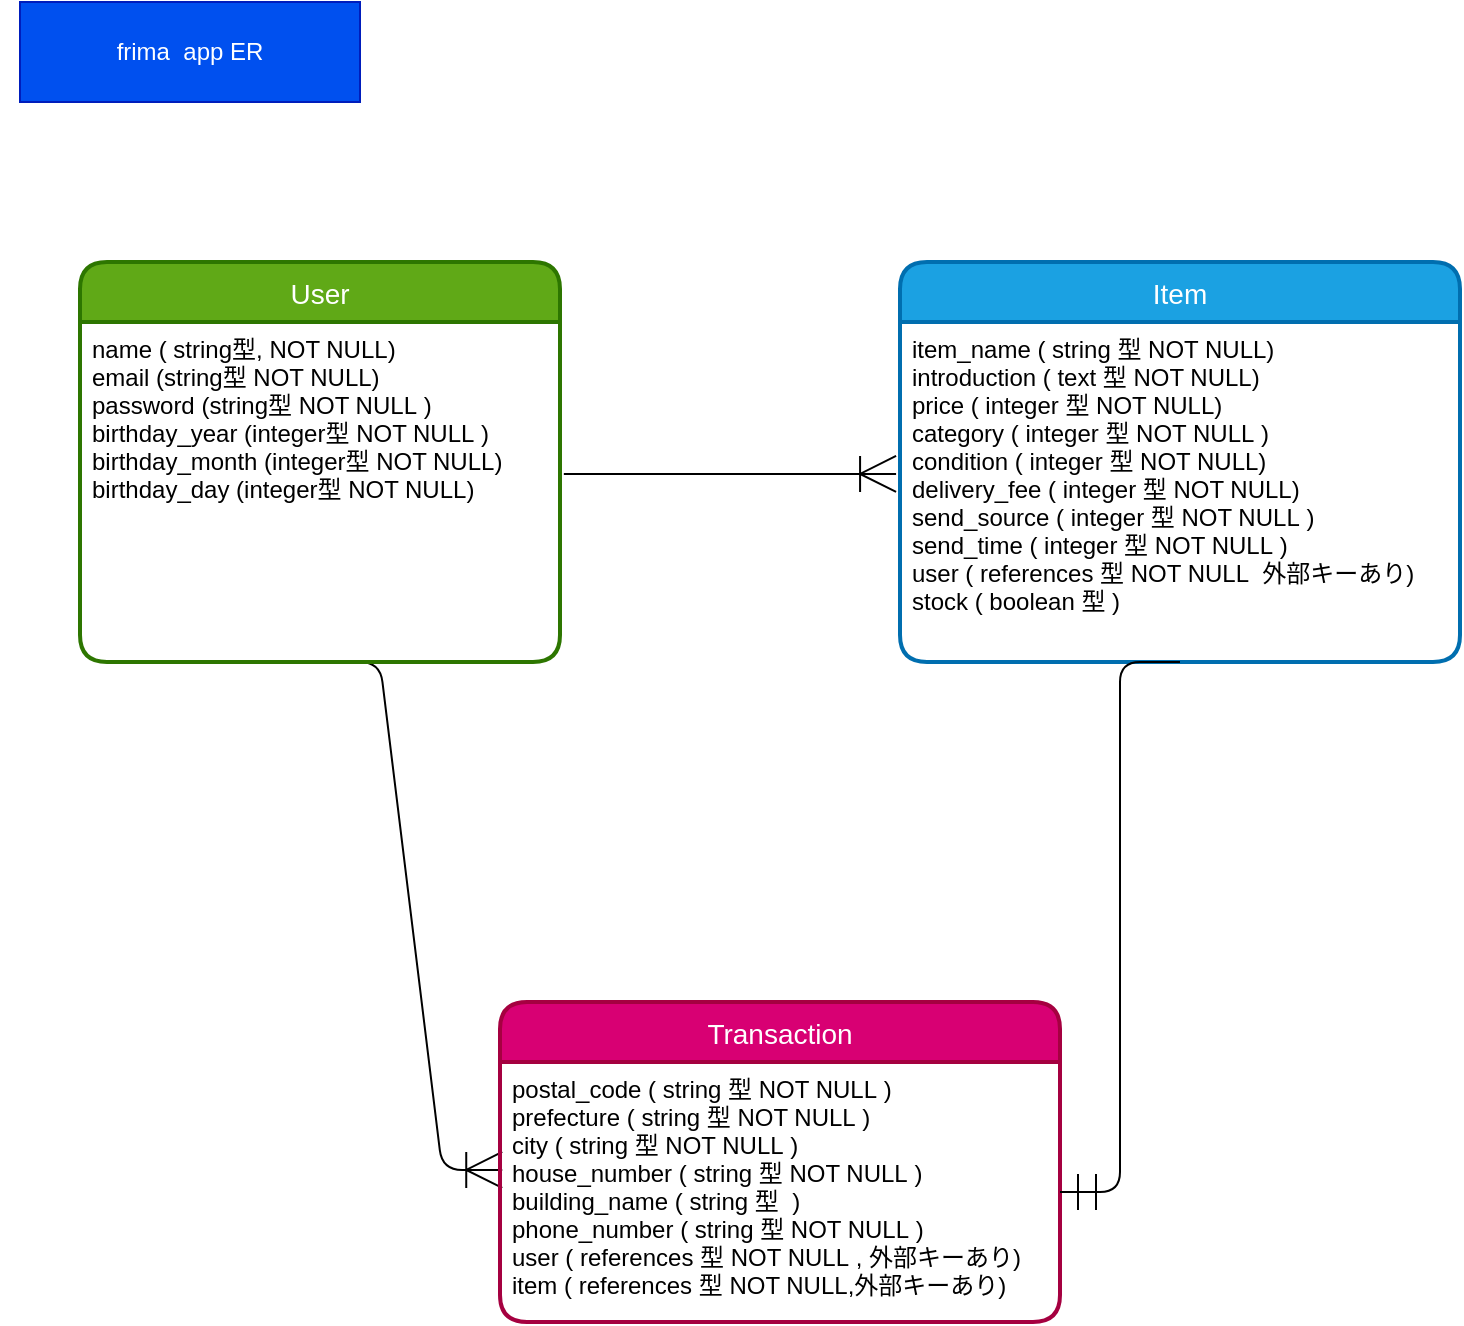 <mxfile version="13.6.5">
    <diagram id="UFvXh-s-xjHBrPr4BVxm" name="ページ1">
        <mxGraphModel dx="1046" dy="900" grid="1" gridSize="10" guides="1" tooltips="1" connect="1" arrows="1" fold="1" page="1" pageScale="1" pageWidth="827" pageHeight="1169" math="0" shadow="0">
            <root>
                <mxCell id="0"/>
                <mxCell id="1" parent="0"/>
                <mxCell id="2" value="" style="whiteSpace=wrap;html=1;fillColor=none;strokeColor=none;" parent="1" vertex="1">
                    <mxGeometry x="30" y="40" width="250" height="120" as="geometry"/>
                </mxCell>
                <mxCell id="27" value="Item" style="swimlane;childLayout=stackLayout;horizontal=1;startSize=30;horizontalStack=0;rounded=1;fontSize=14;fontStyle=0;strokeWidth=2;resizeParent=0;resizeLast=1;shadow=0;dashed=0;align=center;fillColor=#1ba1e2;strokeColor=#006EAF;fontColor=#ffffff;" parent="1" vertex="1">
                    <mxGeometry x="480" y="160" width="280" height="200" as="geometry"/>
                </mxCell>
                <mxCell id="28" value="item_name ( string 型 NOT NULL)&#10;introduction ( text 型 NOT NULL)&#10;price ( integer 型 NOT NULL)&#10;category ( integer 型 NOT NULL )&#10;condition ( integer 型 NOT NULL)&#10;delivery_fee ( integer 型 NOT NULL) &#10;send_source ( integer 型 NOT NULL )&#10;send_time ( integer 型 NOT NULL )&#10;user ( references 型 NOT NULL  外部キーあり)&#10;stock ( boolean 型 )" style="align=left;strokeColor=none;fillColor=none;spacingLeft=4;fontSize=12;verticalAlign=top;resizable=0;rotatable=0;part=1;" parent="27" vertex="1">
                    <mxGeometry y="30" width="280" height="170" as="geometry"/>
                </mxCell>
                <mxCell id="33" value="" style="edgeStyle=entityRelationEdgeStyle;fontSize=12;html=1;endArrow=ERoneToMany;entryX=-0.007;entryY=0.447;entryDx=0;entryDy=0;entryPerimeter=0;exitX=1.008;exitY=0.447;exitDx=0;exitDy=0;exitPerimeter=0;endSize=16;startSize=16;" edge="1" parent="1" source="30" target="28">
                    <mxGeometry width="100" height="100" relative="1" as="geometry">
                        <mxPoint x="480" y="510" as="sourcePoint"/>
                        <mxPoint x="580" y="410" as="targetPoint"/>
                    </mxGeometry>
                </mxCell>
                <mxCell id="34" value="" style="edgeStyle=entityRelationEdgeStyle;fontSize=12;html=1;endArrow=ERoneToMany;exitX=0.5;exitY=1;exitDx=0;exitDy=0;entryX=0.004;entryY=0.415;entryDx=0;entryDy=0;entryPerimeter=0;startSize=16;endSize=16;" edge="1" parent="1" source="30" target="32">
                    <mxGeometry width="100" height="100" relative="1" as="geometry">
                        <mxPoint x="480" y="510" as="sourcePoint"/>
                        <mxPoint x="270" y="602" as="targetPoint"/>
                    </mxGeometry>
                </mxCell>
                <mxCell id="31" value="Transaction" style="swimlane;childLayout=stackLayout;horizontal=1;startSize=30;horizontalStack=0;rounded=1;fontSize=14;fontStyle=0;strokeWidth=2;resizeParent=0;resizeLast=1;shadow=0;dashed=0;align=center;fillColor=#d80073;strokeColor=#A50040;fontColor=#ffffff;" parent="1" vertex="1">
                    <mxGeometry x="280" y="530" width="280" height="160" as="geometry"/>
                </mxCell>
                <mxCell id="32" value="postal_code ( string 型 NOT NULL )&#10;prefecture ( string 型 NOT NULL )&#10;city ( string 型 NOT NULL )&#10;house_number ( string 型 NOT NULL )&#10;building_name ( string 型  )&#10;phone_number ( string 型 NOT NULL )&#10;user ( references 型 NOT NULL , 外部キーあり)&#10;item ( references 型 NOT NULL,外部キーあり)" style="align=left;strokeColor=none;fillColor=none;spacingLeft=4;fontSize=12;verticalAlign=top;resizable=0;rotatable=0;part=1;" parent="31" vertex="1">
                    <mxGeometry y="30" width="280" height="130" as="geometry"/>
                </mxCell>
                <mxCell id="29" value="User" style="swimlane;childLayout=stackLayout;horizontal=1;startSize=30;horizontalStack=0;rounded=1;fontSize=14;fontStyle=0;strokeWidth=2;resizeParent=0;resizeLast=1;shadow=0;dashed=0;align=center;fillColor=#60a917;strokeColor=#2D7600;fontColor=#ffffff;" parent="1" vertex="1">
                    <mxGeometry x="70" y="160" width="240" height="200" as="geometry"/>
                </mxCell>
                <mxCell id="30" value="name ( string型, NOT NULL)&#10;email (string型 NOT NULL)&#10;password (string型 NOT NULL )&#10;birthday_year (integer型 NOT NULL )&#10;birthday_month (integer型 NOT NULL)&#10;birthday_day (integer型 NOT NULL) " style="align=left;strokeColor=none;fillColor=none;spacingLeft=4;fontSize=12;verticalAlign=top;resizable=0;rotatable=0;part=1;" parent="29" vertex="1">
                    <mxGeometry y="30" width="240" height="170" as="geometry"/>
                </mxCell>
                <mxCell id="36" value="" style="edgeStyle=entityRelationEdgeStyle;fontSize=12;html=1;endArrow=ERmandOne;exitX=0.5;exitY=1;exitDx=0;exitDy=0;endSize=16;startSize=16;" edge="1" parent="1" source="28" target="32">
                    <mxGeometry width="100" height="100" relative="1" as="geometry">
                        <mxPoint x="330" y="510" as="sourcePoint"/>
                        <mxPoint x="430" y="410" as="targetPoint"/>
                    </mxGeometry>
                </mxCell>
                <mxCell id="37" value="frima&amp;nbsp; app ER" style="rounded=0;whiteSpace=wrap;html=1;fillColor=#0050ef;strokeColor=#001DBC;fontColor=#ffffff;" vertex="1" parent="1">
                    <mxGeometry x="40" y="30" width="170" height="50" as="geometry"/>
                </mxCell>
            </root>
        </mxGraphModel>
    </diagram>
</mxfile>